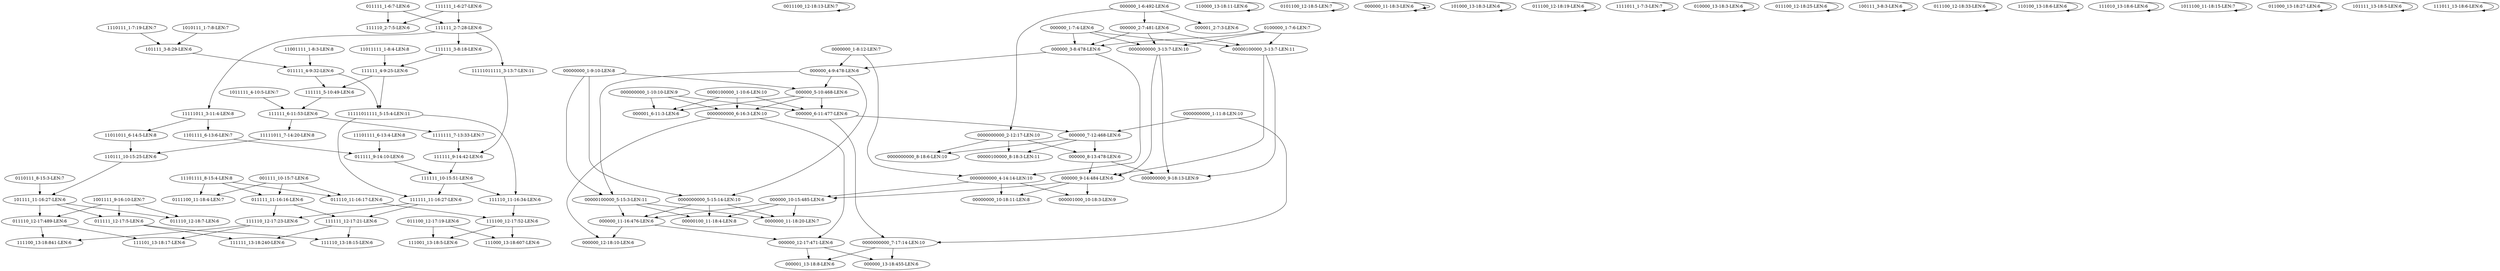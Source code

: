 digraph G {
    "101111_11-16:27-LEN:6" -> "011111_12-17:5-LEN:6";
    "101111_11-16:27-LEN:6" -> "011110_12-17:489-LEN:6";
    "101111_11-16:27-LEN:6" -> "011110_12-18:7-LEN:6";
    "0011100_12-18:13-LEN:7" -> "0011100_12-18:13-LEN:7";
    "11011011_6-14:5-LEN:8" -> "110111_10-15:25-LEN:6";
    "011111_1-6:7-LEN:6" -> "111110_2-7:5-LEN:6";
    "011111_1-6:7-LEN:6" -> "111111_2-7:28-LEN:6";
    "000000_1-6:492-LEN:6" -> "000001_2-7:3-LEN:6";
    "000000_1-6:492-LEN:6" -> "0000000000_2-12:17-LEN:10";
    "000000_1-6:492-LEN:6" -> "000000_2-7:481-LEN:6";
    "1011111_4-10:5-LEN:7" -> "111111_6-11:53-LEN:6";
    "110000_13-18:11-LEN:6" -> "110000_13-18:11-LEN:6";
    "000000_9-14:484-LEN:6" -> "00000000_10-18:11-LEN:8";
    "000000_9-14:484-LEN:6" -> "000000_10-15:485-LEN:6";
    "000000_9-14:484-LEN:6" -> "000001000_10-18:3-LEN:9";
    "11001111_1-8:3-LEN:8" -> "011111_4-9:32-LEN:6";
    "0101100_12-18:5-LEN:7" -> "0101100_12-18:5-LEN:7";
    "111100_12-17:52-LEN:6" -> "111001_13-18:5-LEN:6";
    "111100_12-17:52-LEN:6" -> "111000_13-18:607-LEN:6";
    "11101111_6-13:4-LEN:8" -> "011111_9-14:10-LEN:6";
    "00000100000_5-15:3-LEN:11" -> "000000_11-16:476-LEN:6";
    "00000100000_5-15:3-LEN:11" -> "00000100_11-18:4-LEN:8";
    "00000100000_5-15:3-LEN:11" -> "0000000_11-18:20-LEN:7";
    "000000_11-18:3-LEN:6" -> "000000_11-18:3-LEN:6";
    "11111011_3-11:4-LEN:8" -> "11011011_6-14:5-LEN:8";
    "11111011_3-11:4-LEN:8" -> "1101111_6-13:6-LEN:7";
    "000000_6-11:477-LEN:6" -> "000000_7-12:468-LEN:6";
    "000000_6-11:477-LEN:6" -> "0000000000_7-17:14-LEN:10";
    "0000000000_3-13:7-LEN:10" -> "000000_9-14:484-LEN:6";
    "0000000000_3-13:7-LEN:10" -> "000000000_9-18:13-LEN:9";
    "101000_13-18:3-LEN:6" -> "101000_13-18:3-LEN:6";
    "111111_10-15:51-LEN:6" -> "111111_11-16:27-LEN:6";
    "111111_10-15:51-LEN:6" -> "111110_11-16:34-LEN:6";
    "11111011111_3-13:7-LEN:11" -> "111111_9-14:42-LEN:6";
    "0000000000_1-11:8-LEN:10" -> "000000_7-12:468-LEN:6";
    "0000000000_1-11:8-LEN:10" -> "0000000000_7-17:14-LEN:10";
    "111111_9-14:42-LEN:6" -> "111111_10-15:51-LEN:6";
    "0000000000_5-15:14-LEN:10" -> "000000_11-16:476-LEN:6";
    "0000000000_5-15:14-LEN:10" -> "00000100_11-18:4-LEN:8";
    "0000000000_5-15:14-LEN:10" -> "0000000_11-18:20-LEN:7";
    "000000_7-12:468-LEN:6" -> "0000000000_8-18:6-LEN:10";
    "000000_7-12:468-LEN:6" -> "000000_8-13:478-LEN:6";
    "000000_7-12:468-LEN:6" -> "00000100000_8-18:3-LEN:11";
    "11111011_7-14:20-LEN:8" -> "110111_10-15:25-LEN:6";
    "000000_5-10:468-LEN:6" -> "000000_6-11:477-LEN:6";
    "000000_5-10:468-LEN:6" -> "0000000000_6-16:3-LEN:10";
    "000000_5-10:468-LEN:6" -> "000001_6-11:3-LEN:6";
    "011100_12-18:19-LEN:6" -> "011100_12-18:19-LEN:6";
    "1111011_1-7:3-LEN:7" -> "1111011_1-7:3-LEN:7";
    "011111_12-17:5-LEN:6" -> "111111_13-18:240-LEN:6";
    "011111_12-17:5-LEN:6" -> "111110_13-18:15-LEN:6";
    "010000_13-18:3-LEN:6" -> "010000_13-18:3-LEN:6";
    "011100_12-18:25-LEN:6" -> "011100_12-18:25-LEN:6";
    "111111_4-9:25-LEN:6" -> "11111011111_5-15:4-LEN:11";
    "111111_4-9:25-LEN:6" -> "111111_5-10:49-LEN:6";
    "000000_11-18:3-LEN:6" -> "000000_11-18:3-LEN:6";
    "101111_3-8:29-LEN:6" -> "011111_4-9:32-LEN:6";
    "00000000_1-9:10-LEN:8" -> "00000100000_5-15:3-LEN:11";
    "00000000_1-9:10-LEN:8" -> "0000000000_5-15:14-LEN:10";
    "00000000_1-9:10-LEN:8" -> "000000_5-10:468-LEN:6";
    "1110111_1-7:19-LEN:7" -> "101111_3-8:29-LEN:6";
    "110111_10-15:25-LEN:6" -> "101111_11-16:27-LEN:6";
    "000000_12-17:471-LEN:6" -> "000001_13-18:8-LEN:6";
    "000000_12-17:471-LEN:6" -> "000000_13-18:455-LEN:6";
    "111111_11-16:27-LEN:6" -> "111111_12-17:21-LEN:6";
    "111111_11-16:27-LEN:6" -> "111110_12-17:23-LEN:6";
    "111111_3-8:18-LEN:6" -> "111111_4-9:25-LEN:6";
    "100111_3-8:3-LEN:6" -> "100111_3-8:3-LEN:6";
    "0100000_1-7:6-LEN:7" -> "0000000000_3-13:7-LEN:10";
    "0100000_1-7:6-LEN:7" -> "000000_3-8:478-LEN:6";
    "0100000_1-7:6-LEN:7" -> "00000100000_3-13:7-LEN:11";
    "011110_12-17:489-LEN:6" -> "111100_13-18:841-LEN:6";
    "011110_12-17:489-LEN:6" -> "111101_13-18:17-LEN:6";
    "11101111_8-15:4-LEN:8" -> "0111100_11-18:4-LEN:7";
    "11101111_8-15:4-LEN:8" -> "011111_11-16:16-LEN:6";
    "11101111_8-15:4-LEN:8" -> "011110_11-16:17-LEN:6";
    "000000_11-16:476-LEN:6" -> "000000_12-17:471-LEN:6";
    "000000_11-16:476-LEN:6" -> "000000_12-18:10-LEN:6";
    "111110_11-16:34-LEN:6" -> "111100_12-17:52-LEN:6";
    "1111111_7-13:33-LEN:7" -> "111111_9-14:42-LEN:6";
    "0110111_8-15:3-LEN:7" -> "101111_11-16:27-LEN:6";
    "0000000000_2-12:17-LEN:10" -> "0000000000_8-18:6-LEN:10";
    "0000000000_2-12:17-LEN:10" -> "000000_8-13:478-LEN:6";
    "0000000000_2-12:17-LEN:10" -> "00000100000_8-18:3-LEN:11";
    "000000_2-7:481-LEN:6" -> "0000000000_3-13:7-LEN:10";
    "000000_2-7:481-LEN:6" -> "000000_3-8:478-LEN:6";
    "000000_2-7:481-LEN:6" -> "00000100000_3-13:7-LEN:11";
    "011100_12-17:19-LEN:6" -> "111001_13-18:5-LEN:6";
    "011100_12-17:19-LEN:6" -> "111000_13-18:607-LEN:6";
    "011111_11-16:16-LEN:6" -> "111111_12-17:21-LEN:6";
    "011111_11-16:16-LEN:6" -> "111110_12-17:23-LEN:6";
    "111111_6-11:53-LEN:6" -> "11111011_7-14:20-LEN:8";
    "111111_6-11:53-LEN:6" -> "1111111_7-13:33-LEN:7";
    "011100_12-18:33-LEN:6" -> "011100_12-18:33-LEN:6";
    "000000_10-15:485-LEN:6" -> "000000_11-16:476-LEN:6";
    "000000_10-15:485-LEN:6" -> "00000100_11-18:4-LEN:8";
    "000000_10-15:485-LEN:6" -> "0000000_11-18:20-LEN:7";
    "000000_8-13:478-LEN:6" -> "000000_9-14:484-LEN:6";
    "000000_8-13:478-LEN:6" -> "000000000_9-18:13-LEN:9";
    "110100_13-18:6-LEN:6" -> "110100_13-18:6-LEN:6";
    "111010_13-18:6-LEN:6" -> "111010_13-18:6-LEN:6";
    "1011100_11-18:15-LEN:7" -> "1011100_11-18:15-LEN:7";
    "1001111_9-16:10-LEN:7" -> "011111_12-17:5-LEN:6";
    "1001111_9-16:10-LEN:7" -> "011110_12-17:489-LEN:6";
    "1001111_9-16:10-LEN:7" -> "011110_12-18:7-LEN:6";
    "0000100000_1-10:6-LEN:10" -> "000000_6-11:477-LEN:6";
    "0000100000_1-10:6-LEN:10" -> "0000000000_6-16:3-LEN:10";
    "0000100000_1-10:6-LEN:10" -> "000001_6-11:3-LEN:6";
    "0000000000_7-17:14-LEN:10" -> "000001_13-18:8-LEN:6";
    "0000000000_7-17:14-LEN:10" -> "000000_13-18:455-LEN:6";
    "011000_13-18:27-LEN:6" -> "011000_13-18:27-LEN:6";
    "011111_4-9:32-LEN:6" -> "11111011111_5-15:4-LEN:11";
    "011111_4-9:32-LEN:6" -> "111111_5-10:49-LEN:6";
    "11111011111_5-15:4-LEN:11" -> "111111_11-16:27-LEN:6";
    "11111011111_5-15:4-LEN:11" -> "111110_11-16:34-LEN:6";
    "1101111_6-13:6-LEN:7" -> "011111_9-14:10-LEN:6";
    "11011111_1-8:4-LEN:8" -> "111111_4-9:25-LEN:6";
    "111111_12-17:21-LEN:6" -> "111111_13-18:240-LEN:6";
    "111111_12-17:21-LEN:6" -> "111110_13-18:15-LEN:6";
    "011110_11-16:17-LEN:6" -> "111100_12-17:52-LEN:6";
    "101111_13-18:5-LEN:6" -> "101111_13-18:5-LEN:6";
    "011111_9-14:10-LEN:6" -> "111111_10-15:51-LEN:6";
    "111111_2-7:28-LEN:6" -> "11111011_3-11:4-LEN:8";
    "111111_2-7:28-LEN:6" -> "11111011111_3-13:7-LEN:11";
    "111111_2-7:28-LEN:6" -> "111111_3-8:18-LEN:6";
    "111011_13-18:6-LEN:6" -> "111011_13-18:6-LEN:6";
    "0000000_1-8:12-LEN:7" -> "000000_4-9:478-LEN:6";
    "0000000_1-8:12-LEN:7" -> "0000000000_4-14:14-LEN:10";
    "111111_5-10:49-LEN:6" -> "111111_6-11:53-LEN:6";
    "111111_1-6:27-LEN:6" -> "111110_2-7:5-LEN:6";
    "111111_1-6:27-LEN:6" -> "111111_2-7:28-LEN:6";
    "000000_3-8:478-LEN:6" -> "000000_4-9:478-LEN:6";
    "000000_3-8:478-LEN:6" -> "0000000000_4-14:14-LEN:10";
    "1010111_1-7:8-LEN:7" -> "101111_3-8:29-LEN:6";
    "001111_10-15:7-LEN:6" -> "0111100_11-18:4-LEN:7";
    "001111_10-15:7-LEN:6" -> "011111_11-16:16-LEN:6";
    "001111_10-15:7-LEN:6" -> "011110_11-16:17-LEN:6";
    "000000_4-9:478-LEN:6" -> "00000100000_5-15:3-LEN:11";
    "000000_4-9:478-LEN:6" -> "0000000000_5-15:14-LEN:10";
    "000000_4-9:478-LEN:6" -> "000000_5-10:468-LEN:6";
    "000000000_1-10:10-LEN:9" -> "000000_6-11:477-LEN:6";
    "000000000_1-10:10-LEN:9" -> "0000000000_6-16:3-LEN:10";
    "000000000_1-10:10-LEN:9" -> "000001_6-11:3-LEN:6";
    "0000000000_6-16:3-LEN:10" -> "000000_12-17:471-LEN:6";
    "0000000000_6-16:3-LEN:10" -> "000000_12-18:10-LEN:6";
    "000000_1-7:4-LEN:6" -> "0000000000_3-13:7-LEN:10";
    "000000_1-7:4-LEN:6" -> "000000_3-8:478-LEN:6";
    "000000_1-7:4-LEN:6" -> "00000100000_3-13:7-LEN:11";
    "00000100000_3-13:7-LEN:11" -> "000000_9-14:484-LEN:6";
    "00000100000_3-13:7-LEN:11" -> "000000000_9-18:13-LEN:9";
    "111110_12-17:23-LEN:6" -> "111100_13-18:841-LEN:6";
    "111110_12-17:23-LEN:6" -> "111101_13-18:17-LEN:6";
    "0000000000_4-14:14-LEN:10" -> "00000000_10-18:11-LEN:8";
    "0000000000_4-14:14-LEN:10" -> "000000_10-15:485-LEN:6";
    "0000000000_4-14:14-LEN:10" -> "000001000_10-18:3-LEN:9";
}
